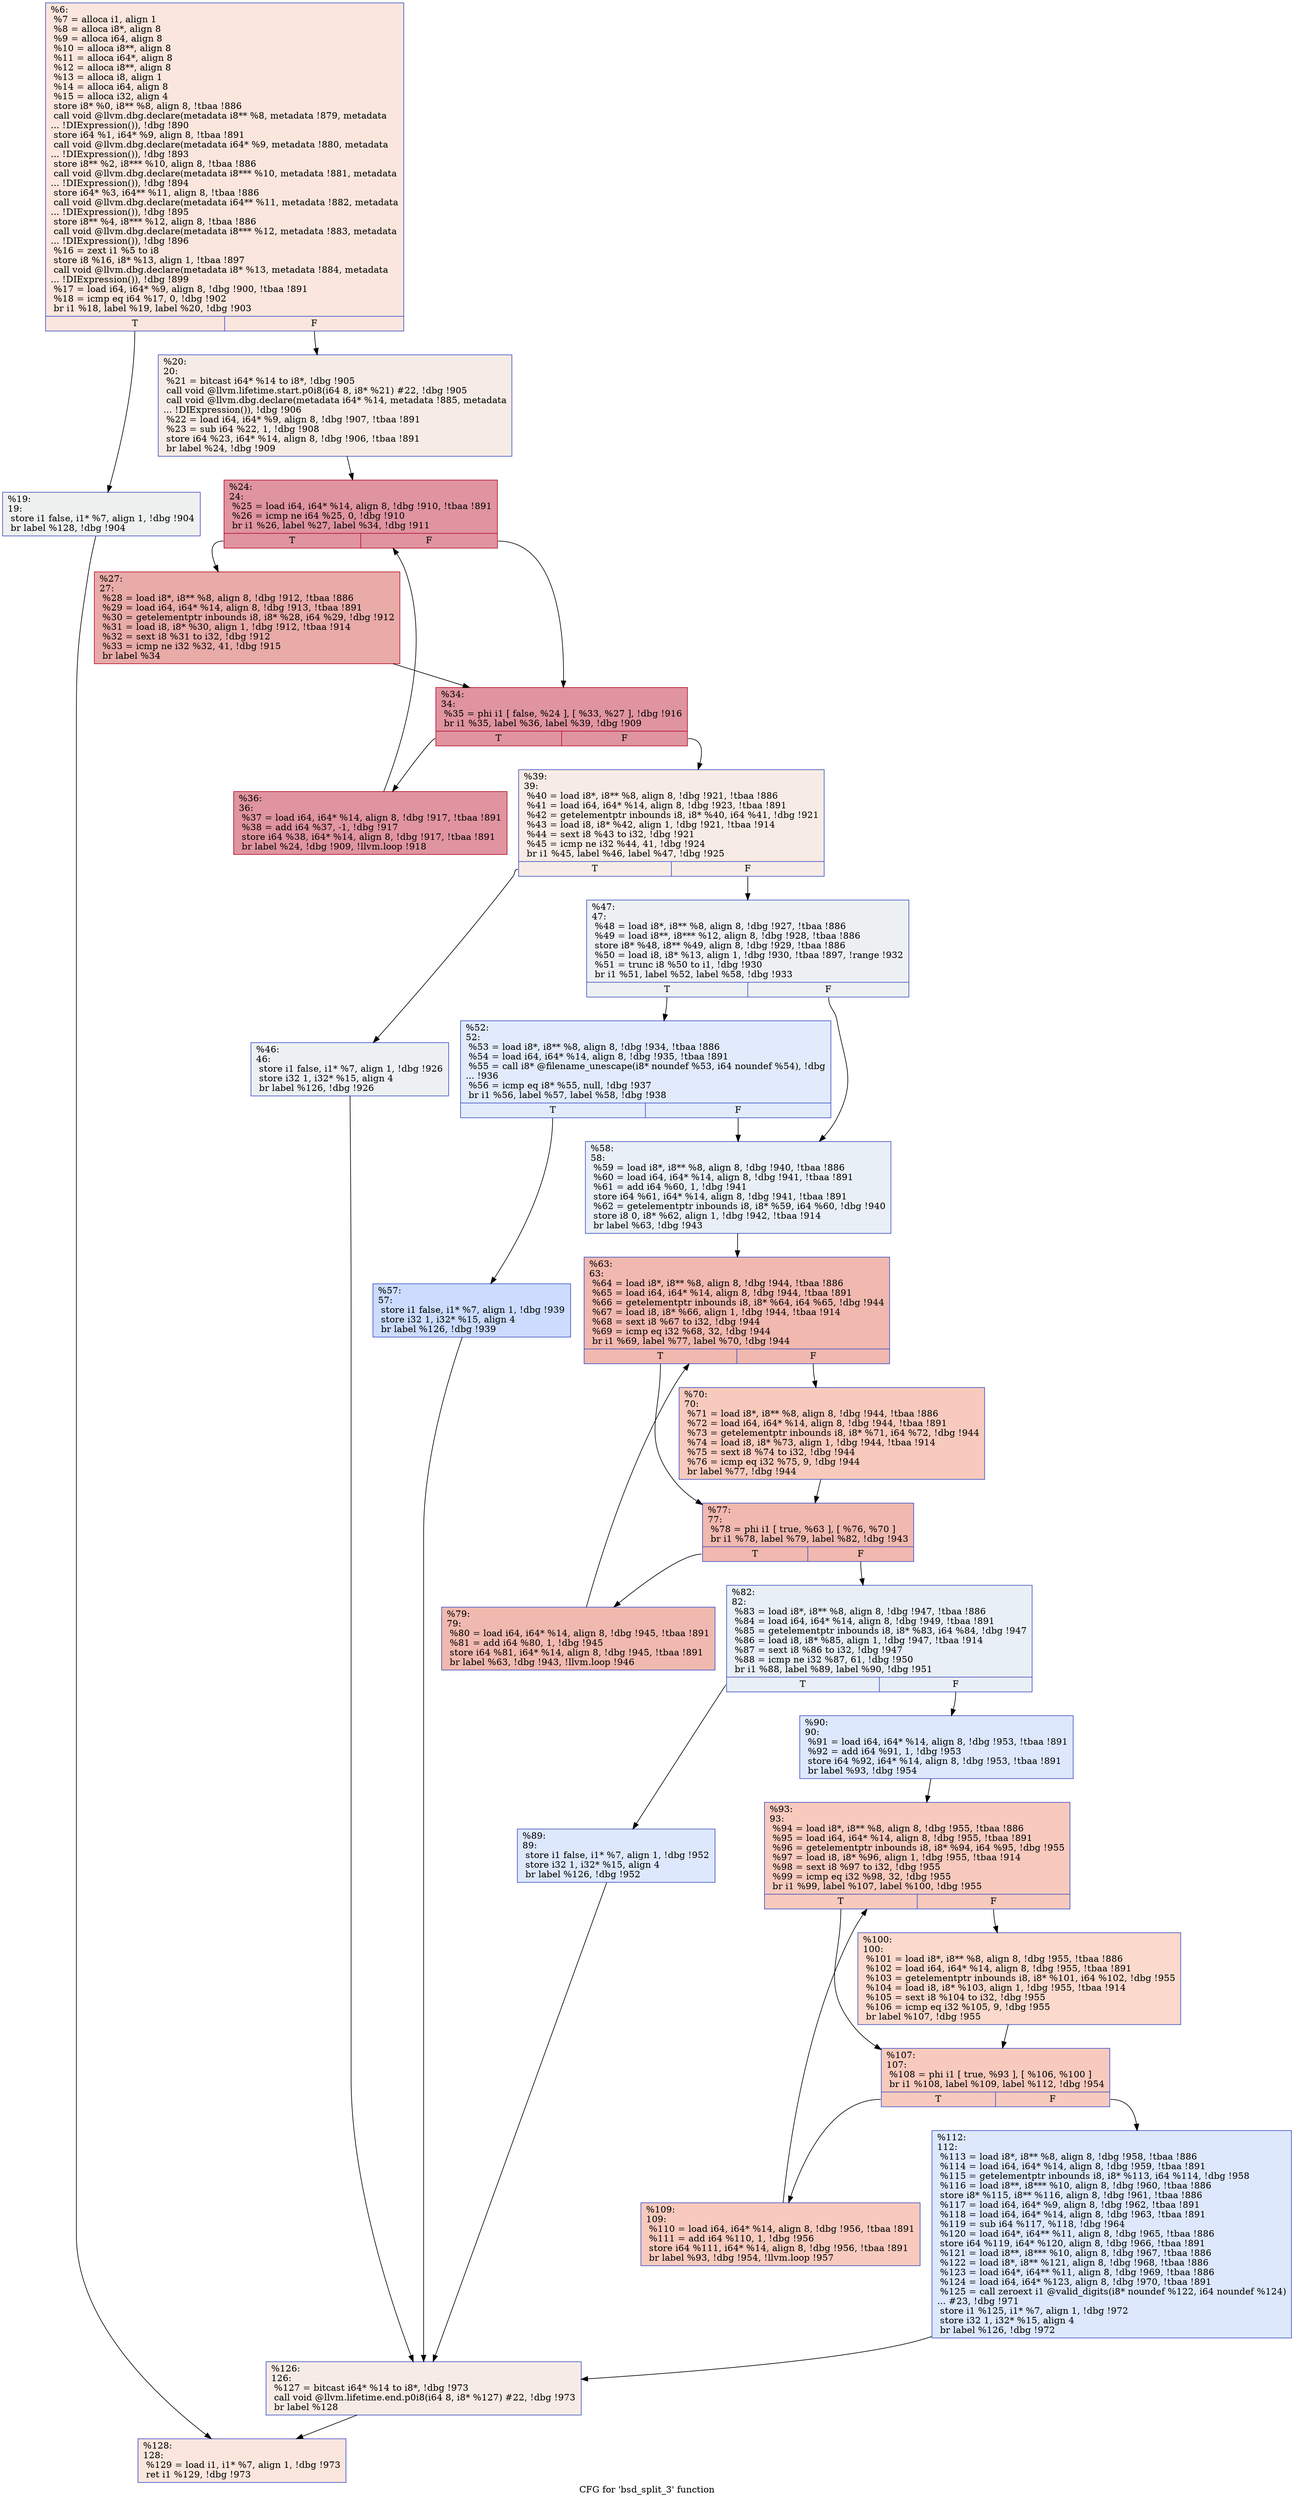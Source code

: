 digraph "CFG for 'bsd_split_3' function" {
	label="CFG for 'bsd_split_3' function";

	Node0x1224760 [shape=record,color="#3d50c3ff", style=filled, fillcolor="#f3c7b170",label="{%6:\l  %7 = alloca i1, align 1\l  %8 = alloca i8*, align 8\l  %9 = alloca i64, align 8\l  %10 = alloca i8**, align 8\l  %11 = alloca i64*, align 8\l  %12 = alloca i8**, align 8\l  %13 = alloca i8, align 1\l  %14 = alloca i64, align 8\l  %15 = alloca i32, align 4\l  store i8* %0, i8** %8, align 8, !tbaa !886\l  call void @llvm.dbg.declare(metadata i8** %8, metadata !879, metadata\l... !DIExpression()), !dbg !890\l  store i64 %1, i64* %9, align 8, !tbaa !891\l  call void @llvm.dbg.declare(metadata i64* %9, metadata !880, metadata\l... !DIExpression()), !dbg !893\l  store i8** %2, i8*** %10, align 8, !tbaa !886\l  call void @llvm.dbg.declare(metadata i8*** %10, metadata !881, metadata\l... !DIExpression()), !dbg !894\l  store i64* %3, i64** %11, align 8, !tbaa !886\l  call void @llvm.dbg.declare(metadata i64** %11, metadata !882, metadata\l... !DIExpression()), !dbg !895\l  store i8** %4, i8*** %12, align 8, !tbaa !886\l  call void @llvm.dbg.declare(metadata i8*** %12, metadata !883, metadata\l... !DIExpression()), !dbg !896\l  %16 = zext i1 %5 to i8\l  store i8 %16, i8* %13, align 1, !tbaa !897\l  call void @llvm.dbg.declare(metadata i8* %13, metadata !884, metadata\l... !DIExpression()), !dbg !899\l  %17 = load i64, i64* %9, align 8, !dbg !900, !tbaa !891\l  %18 = icmp eq i64 %17, 0, !dbg !902\l  br i1 %18, label %19, label %20, !dbg !903\l|{<s0>T|<s1>F}}"];
	Node0x1224760:s0 -> Node0x1224890;
	Node0x1224760:s1 -> Node0x12248e0;
	Node0x1224890 [shape=record,color="#3d50c3ff", style=filled, fillcolor="#dbdcde70",label="{%19:\l19:                                               \l  store i1 false, i1* %7, align 1, !dbg !904\l  br label %128, !dbg !904\l}"];
	Node0x1224890 -> Node0x1269ae0;
	Node0x12248e0 [shape=record,color="#3d50c3ff", style=filled, fillcolor="#ecd3c570",label="{%20:\l20:                                               \l  %21 = bitcast i64* %14 to i8*, !dbg !905\l  call void @llvm.lifetime.start.p0i8(i64 8, i8* %21) #22, !dbg !905\l  call void @llvm.dbg.declare(metadata i64* %14, metadata !885, metadata\l... !DIExpression()), !dbg !906\l  %22 = load i64, i64* %9, align 8, !dbg !907, !tbaa !891\l  %23 = sub i64 %22, 1, !dbg !908\l  store i64 %23, i64* %14, align 8, !dbg !906, !tbaa !891\l  br label %24, !dbg !909\l}"];
	Node0x12248e0 -> Node0x1224930;
	Node0x1224930 [shape=record,color="#b70d28ff", style=filled, fillcolor="#b70d2870",label="{%24:\l24:                                               \l  %25 = load i64, i64* %14, align 8, !dbg !910, !tbaa !891\l  %26 = icmp ne i64 %25, 0, !dbg !910\l  br i1 %26, label %27, label %34, !dbg !911\l|{<s0>T|<s1>F}}"];
	Node0x1224930:s0 -> Node0x1224980;
	Node0x1224930:s1 -> Node0x12249d0;
	Node0x1224980 [shape=record,color="#b70d28ff", style=filled, fillcolor="#cc403a70",label="{%27:\l27:                                               \l  %28 = load i8*, i8** %8, align 8, !dbg !912, !tbaa !886\l  %29 = load i64, i64* %14, align 8, !dbg !913, !tbaa !891\l  %30 = getelementptr inbounds i8, i8* %28, i64 %29, !dbg !912\l  %31 = load i8, i8* %30, align 1, !dbg !912, !tbaa !914\l  %32 = sext i8 %31 to i32, !dbg !912\l  %33 = icmp ne i32 %32, 41, !dbg !915\l  br label %34\l}"];
	Node0x1224980 -> Node0x12249d0;
	Node0x12249d0 [shape=record,color="#b70d28ff", style=filled, fillcolor="#b70d2870",label="{%34:\l34:                                               \l  %35 = phi i1 [ false, %24 ], [ %33, %27 ], !dbg !916\l  br i1 %35, label %36, label %39, !dbg !909\l|{<s0>T|<s1>F}}"];
	Node0x12249d0:s0 -> Node0x1224a20;
	Node0x12249d0:s1 -> Node0x1224a70;
	Node0x1224a20 [shape=record,color="#b70d28ff", style=filled, fillcolor="#b70d2870",label="{%36:\l36:                                               \l  %37 = load i64, i64* %14, align 8, !dbg !917, !tbaa !891\l  %38 = add i64 %37, -1, !dbg !917\l  store i64 %38, i64* %14, align 8, !dbg !917, !tbaa !891\l  br label %24, !dbg !909, !llvm.loop !918\l}"];
	Node0x1224a20 -> Node0x1224930;
	Node0x1224a70 [shape=record,color="#3d50c3ff", style=filled, fillcolor="#ecd3c570",label="{%39:\l39:                                               \l  %40 = load i8*, i8** %8, align 8, !dbg !921, !tbaa !886\l  %41 = load i64, i64* %14, align 8, !dbg !923, !tbaa !891\l  %42 = getelementptr inbounds i8, i8* %40, i64 %41, !dbg !921\l  %43 = load i8, i8* %42, align 1, !dbg !921, !tbaa !914\l  %44 = sext i8 %43 to i32, !dbg !921\l  %45 = icmp ne i32 %44, 41, !dbg !924\l  br i1 %45, label %46, label %47, !dbg !925\l|{<s0>T|<s1>F}}"];
	Node0x1224a70:s0 -> Node0x1224ac0;
	Node0x1224a70:s1 -> Node0x1224b10;
	Node0x1224ac0 [shape=record,color="#3d50c3ff", style=filled, fillcolor="#d6dce470",label="{%46:\l46:                                               \l  store i1 false, i1* %7, align 1, !dbg !926\l  store i32 1, i32* %15, align 4\l  br label %126, !dbg !926\l}"];
	Node0x1224ac0 -> Node0x1269a90;
	Node0x1224b10 [shape=record,color="#3d50c3ff", style=filled, fillcolor="#d6dce470",label="{%47:\l47:                                               \l  %48 = load i8*, i8** %8, align 8, !dbg !927, !tbaa !886\l  %49 = load i8**, i8*** %12, align 8, !dbg !928, !tbaa !886\l  store i8* %48, i8** %49, align 8, !dbg !929, !tbaa !886\l  %50 = load i8, i8* %13, align 1, !dbg !930, !tbaa !897, !range !932\l  %51 = trunc i8 %50 to i1, !dbg !930\l  br i1 %51, label %52, label %58, !dbg !933\l|{<s0>T|<s1>F}}"];
	Node0x1224b10:s0 -> Node0x1224b60;
	Node0x1224b10:s1 -> Node0x1224c00;
	Node0x1224b60 [shape=record,color="#3d50c3ff", style=filled, fillcolor="#bbd1f870",label="{%52:\l52:                                               \l  %53 = load i8*, i8** %8, align 8, !dbg !934, !tbaa !886\l  %54 = load i64, i64* %14, align 8, !dbg !935, !tbaa !891\l  %55 = call i8* @filename_unescape(i8* noundef %53, i64 noundef %54), !dbg\l... !936\l  %56 = icmp eq i8* %55, null, !dbg !937\l  br i1 %56, label %57, label %58, !dbg !938\l|{<s0>T|<s1>F}}"];
	Node0x1224b60:s0 -> Node0x1224bb0;
	Node0x1224b60:s1 -> Node0x1224c00;
	Node0x1224bb0 [shape=record,color="#3d50c3ff", style=filled, fillcolor="#8caffe70",label="{%57:\l57:                                               \l  store i1 false, i1* %7, align 1, !dbg !939\l  store i32 1, i32* %15, align 4\l  br label %126, !dbg !939\l}"];
	Node0x1224bb0 -> Node0x1269a90;
	Node0x1224c00 [shape=record,color="#3d50c3ff", style=filled, fillcolor="#cedaeb70",label="{%58:\l58:                                               \l  %59 = load i8*, i8** %8, align 8, !dbg !940, !tbaa !886\l  %60 = load i64, i64* %14, align 8, !dbg !941, !tbaa !891\l  %61 = add i64 %60, 1, !dbg !941\l  store i64 %61, i64* %14, align 8, !dbg !941, !tbaa !891\l  %62 = getelementptr inbounds i8, i8* %59, i64 %60, !dbg !940\l  store i8 0, i8* %62, align 1, !dbg !942, !tbaa !914\l  br label %63, !dbg !943\l}"];
	Node0x1224c00 -> Node0x1224c50;
	Node0x1224c50 [shape=record,color="#3d50c3ff", style=filled, fillcolor="#dc5d4a70",label="{%63:\l63:                                               \l  %64 = load i8*, i8** %8, align 8, !dbg !944, !tbaa !886\l  %65 = load i64, i64* %14, align 8, !dbg !944, !tbaa !891\l  %66 = getelementptr inbounds i8, i8* %64, i64 %65, !dbg !944\l  %67 = load i8, i8* %66, align 1, !dbg !944, !tbaa !914\l  %68 = sext i8 %67 to i32, !dbg !944\l  %69 = icmp eq i32 %68, 32, !dbg !944\l  br i1 %69, label %77, label %70, !dbg !944\l|{<s0>T|<s1>F}}"];
	Node0x1224c50:s0 -> Node0x1224cf0;
	Node0x1224c50:s1 -> Node0x1224ca0;
	Node0x1224ca0 [shape=record,color="#3d50c3ff", style=filled, fillcolor="#ef886b70",label="{%70:\l70:                                               \l  %71 = load i8*, i8** %8, align 8, !dbg !944, !tbaa !886\l  %72 = load i64, i64* %14, align 8, !dbg !944, !tbaa !891\l  %73 = getelementptr inbounds i8, i8* %71, i64 %72, !dbg !944\l  %74 = load i8, i8* %73, align 1, !dbg !944, !tbaa !914\l  %75 = sext i8 %74 to i32, !dbg !944\l  %76 = icmp eq i32 %75, 9, !dbg !944\l  br label %77, !dbg !944\l}"];
	Node0x1224ca0 -> Node0x1224cf0;
	Node0x1224cf0 [shape=record,color="#3d50c3ff", style=filled, fillcolor="#dc5d4a70",label="{%77:\l77:                                               \l  %78 = phi i1 [ true, %63 ], [ %76, %70 ]\l  br i1 %78, label %79, label %82, !dbg !943\l|{<s0>T|<s1>F}}"];
	Node0x1224cf0:s0 -> Node0x1224d40;
	Node0x1224cf0:s1 -> Node0x1224d90;
	Node0x1224d40 [shape=record,color="#3d50c3ff", style=filled, fillcolor="#de614d70",label="{%79:\l79:                                               \l  %80 = load i64, i64* %14, align 8, !dbg !945, !tbaa !891\l  %81 = add i64 %80, 1, !dbg !945\l  store i64 %81, i64* %14, align 8, !dbg !945, !tbaa !891\l  br label %63, !dbg !943, !llvm.loop !946\l}"];
	Node0x1224d40 -> Node0x1224c50;
	Node0x1224d90 [shape=record,color="#3d50c3ff", style=filled, fillcolor="#cedaeb70",label="{%82:\l82:                                               \l  %83 = load i8*, i8** %8, align 8, !dbg !947, !tbaa !886\l  %84 = load i64, i64* %14, align 8, !dbg !949, !tbaa !891\l  %85 = getelementptr inbounds i8, i8* %83, i64 %84, !dbg !947\l  %86 = load i8, i8* %85, align 1, !dbg !947, !tbaa !914\l  %87 = sext i8 %86 to i32, !dbg !947\l  %88 = icmp ne i32 %87, 61, !dbg !950\l  br i1 %88, label %89, label %90, !dbg !951\l|{<s0>T|<s1>F}}"];
	Node0x1224d90:s0 -> Node0x1224de0;
	Node0x1224d90:s1 -> Node0x1224e30;
	Node0x1224de0 [shape=record,color="#3d50c3ff", style=filled, fillcolor="#b2ccfb70",label="{%89:\l89:                                               \l  store i1 false, i1* %7, align 1, !dbg !952\l  store i32 1, i32* %15, align 4\l  br label %126, !dbg !952\l}"];
	Node0x1224de0 -> Node0x1269a90;
	Node0x1224e30 [shape=record,color="#3d50c3ff", style=filled, fillcolor="#b2ccfb70",label="{%90:\l90:                                               \l  %91 = load i64, i64* %14, align 8, !dbg !953, !tbaa !891\l  %92 = add i64 %91, 1, !dbg !953\l  store i64 %92, i64* %14, align 8, !dbg !953, !tbaa !891\l  br label %93, !dbg !954\l}"];
	Node0x1224e30 -> Node0x1224e80;
	Node0x1224e80 [shape=record,color="#3d50c3ff", style=filled, fillcolor="#ef886b70",label="{%93:\l93:                                               \l  %94 = load i8*, i8** %8, align 8, !dbg !955, !tbaa !886\l  %95 = load i64, i64* %14, align 8, !dbg !955, !tbaa !891\l  %96 = getelementptr inbounds i8, i8* %94, i64 %95, !dbg !955\l  %97 = load i8, i8* %96, align 1, !dbg !955, !tbaa !914\l  %98 = sext i8 %97 to i32, !dbg !955\l  %99 = icmp eq i32 %98, 32, !dbg !955\l  br i1 %99, label %107, label %100, !dbg !955\l|{<s0>T|<s1>F}}"];
	Node0x1224e80:s0 -> Node0x1224f20;
	Node0x1224e80:s1 -> Node0x1224ed0;
	Node0x1224ed0 [shape=record,color="#3d50c3ff", style=filled, fillcolor="#f7ac8e70",label="{%100:\l100:                                              \l  %101 = load i8*, i8** %8, align 8, !dbg !955, !tbaa !886\l  %102 = load i64, i64* %14, align 8, !dbg !955, !tbaa !891\l  %103 = getelementptr inbounds i8, i8* %101, i64 %102, !dbg !955\l  %104 = load i8, i8* %103, align 1, !dbg !955, !tbaa !914\l  %105 = sext i8 %104 to i32, !dbg !955\l  %106 = icmp eq i32 %105, 9, !dbg !955\l  br label %107, !dbg !955\l}"];
	Node0x1224ed0 -> Node0x1224f20;
	Node0x1224f20 [shape=record,color="#3d50c3ff", style=filled, fillcolor="#ef886b70",label="{%107:\l107:                                              \l  %108 = phi i1 [ true, %93 ], [ %106, %100 ]\l  br i1 %108, label %109, label %112, !dbg !954\l|{<s0>T|<s1>F}}"];
	Node0x1224f20:s0 -> Node0x12699f0;
	Node0x1224f20:s1 -> Node0x1269a40;
	Node0x12699f0 [shape=record,color="#3d50c3ff", style=filled, fillcolor="#ef886b70",label="{%109:\l109:                                              \l  %110 = load i64, i64* %14, align 8, !dbg !956, !tbaa !891\l  %111 = add i64 %110, 1, !dbg !956\l  store i64 %111, i64* %14, align 8, !dbg !956, !tbaa !891\l  br label %93, !dbg !954, !llvm.loop !957\l}"];
	Node0x12699f0 -> Node0x1224e80;
	Node0x1269a40 [shape=record,color="#3d50c3ff", style=filled, fillcolor="#b2ccfb70",label="{%112:\l112:                                              \l  %113 = load i8*, i8** %8, align 8, !dbg !958, !tbaa !886\l  %114 = load i64, i64* %14, align 8, !dbg !959, !tbaa !891\l  %115 = getelementptr inbounds i8, i8* %113, i64 %114, !dbg !958\l  %116 = load i8**, i8*** %10, align 8, !dbg !960, !tbaa !886\l  store i8* %115, i8** %116, align 8, !dbg !961, !tbaa !886\l  %117 = load i64, i64* %9, align 8, !dbg !962, !tbaa !891\l  %118 = load i64, i64* %14, align 8, !dbg !963, !tbaa !891\l  %119 = sub i64 %117, %118, !dbg !964\l  %120 = load i64*, i64** %11, align 8, !dbg !965, !tbaa !886\l  store i64 %119, i64* %120, align 8, !dbg !966, !tbaa !891\l  %121 = load i8**, i8*** %10, align 8, !dbg !967, !tbaa !886\l  %122 = load i8*, i8** %121, align 8, !dbg !968, !tbaa !886\l  %123 = load i64*, i64** %11, align 8, !dbg !969, !tbaa !886\l  %124 = load i64, i64* %123, align 8, !dbg !970, !tbaa !891\l  %125 = call zeroext i1 @valid_digits(i8* noundef %122, i64 noundef %124)\l... #23, !dbg !971\l  store i1 %125, i1* %7, align 1, !dbg !972\l  store i32 1, i32* %15, align 4\l  br label %126, !dbg !972\l}"];
	Node0x1269a40 -> Node0x1269a90;
	Node0x1269a90 [shape=record,color="#3d50c3ff", style=filled, fillcolor="#ecd3c570",label="{%126:\l126:                                              \l  %127 = bitcast i64* %14 to i8*, !dbg !973\l  call void @llvm.lifetime.end.p0i8(i64 8, i8* %127) #22, !dbg !973\l  br label %128\l}"];
	Node0x1269a90 -> Node0x1269ae0;
	Node0x1269ae0 [shape=record,color="#3d50c3ff", style=filled, fillcolor="#f3c7b170",label="{%128:\l128:                                              \l  %129 = load i1, i1* %7, align 1, !dbg !973\l  ret i1 %129, !dbg !973\l}"];
}
